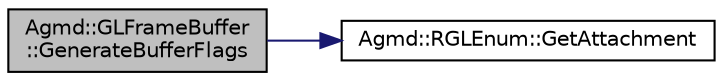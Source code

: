 digraph "Agmd::GLFrameBuffer::GenerateBufferFlags"
{
  edge [fontname="Helvetica",fontsize="10",labelfontname="Helvetica",labelfontsize="10"];
  node [fontname="Helvetica",fontsize="10",shape=record];
  rankdir="LR";
  Node1 [label="Agmd::GLFrameBuffer\l::GenerateBufferFlags",height=0.2,width=0.4,color="black", fillcolor="grey75", style="filled" fontcolor="black"];
  Node1 -> Node2 [color="midnightblue",fontsize="10",style="solid",fontname="Helvetica"];
  Node2 [label="Agmd::RGLEnum::GetAttachment",height=0.2,width=0.4,color="black", fillcolor="white", style="filled",URL="$class_agmd_1_1_r_g_l_enum.html#a8c3f770318cef96a8093d23be2c4ea71"];
}
